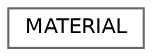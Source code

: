 digraph "クラス階層図"
{
 // LATEX_PDF_SIZE
  bgcolor="transparent";
  edge [fontname=Helvetica,fontsize=10,labelfontname=Helvetica,labelfontsize=10];
  node [fontname=Helvetica,fontsize=10,shape=box,height=0.2,width=0.4];
  rankdir="LR";
  Node0 [id="Node000000",label="MATERIAL",height=0.2,width=0.4,color="grey40", fillcolor="white", style="filled",URL="$struct_m_a_t_e_r_i_a_l.html",tooltip="マテリアルの構造体"];
}
